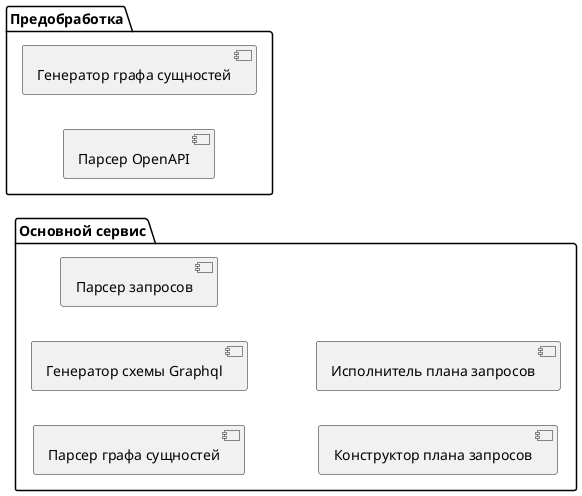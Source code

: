 @startuml

left to right direction

package "Предобработка" {

component "Генератор графа сущностей"

component "Парсер OpenAPI"

}

package "Основной сервис" {

component "Парсер графа сущностей"

component "Генератор схемы Graphql"

component "Парсер запросов"

component "Конструктор плана запросов"

component "Исполнитель плана запросов"

}

@enduml